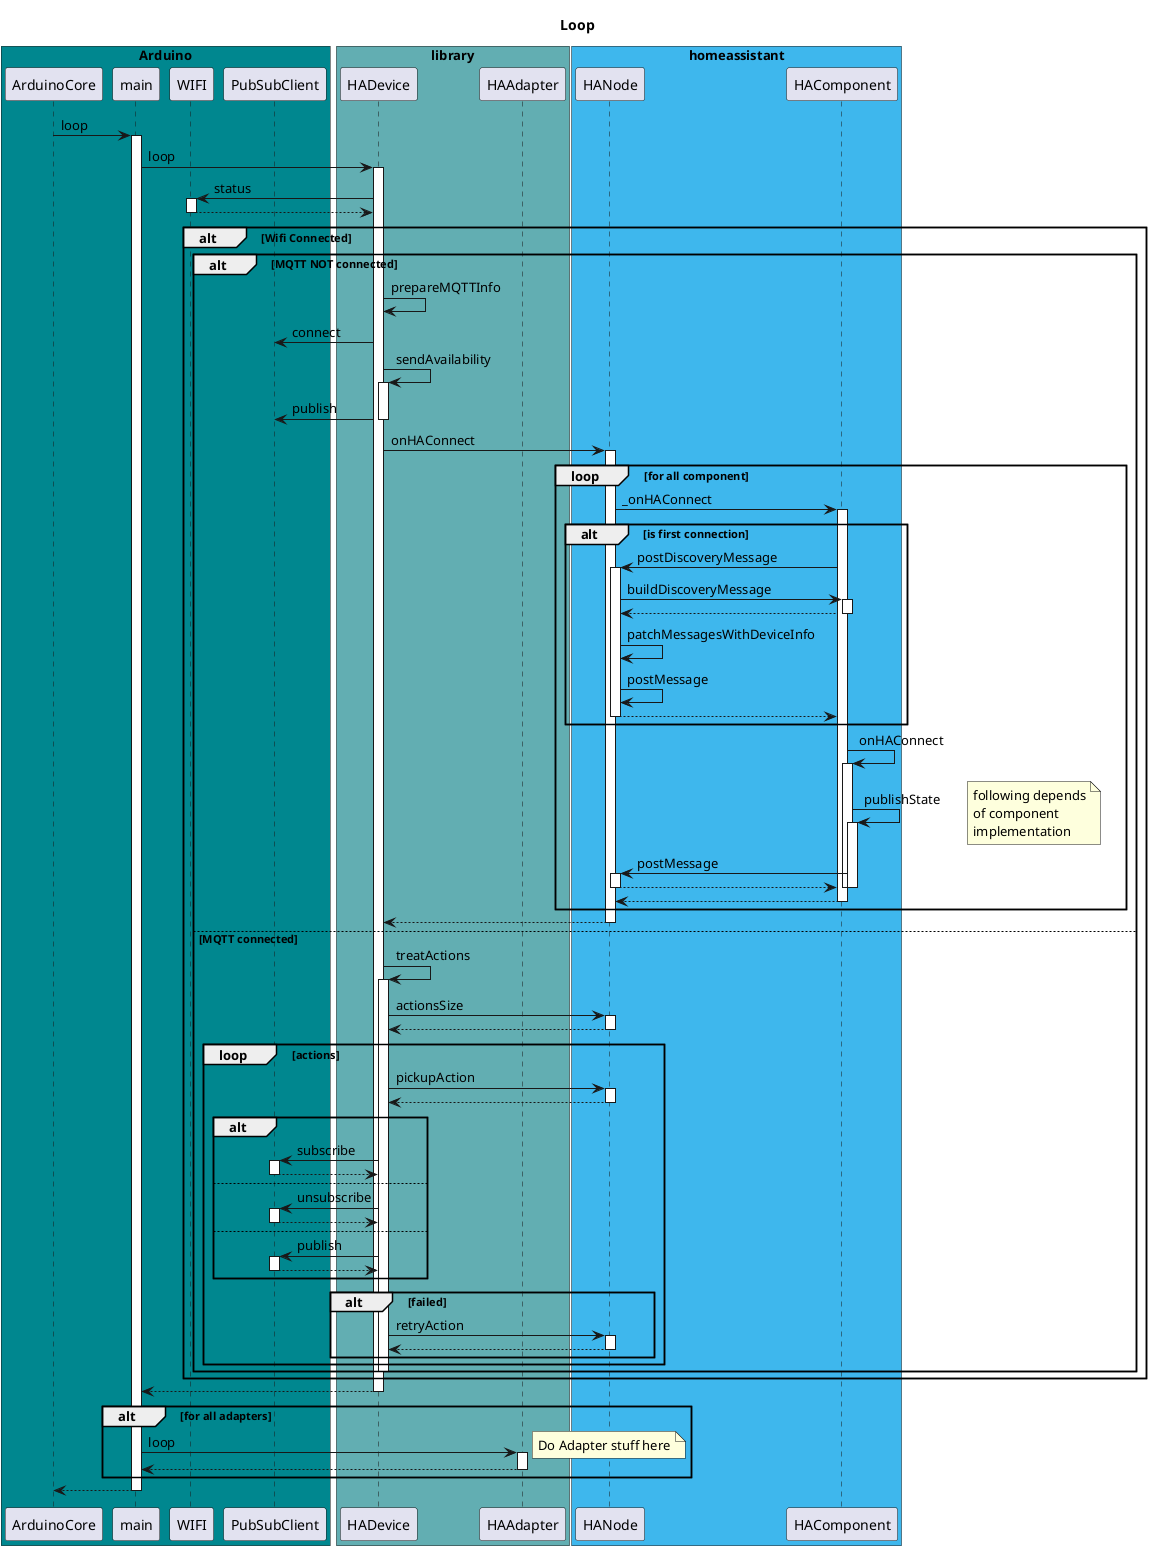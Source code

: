 @startuml
title Loop

box "Arduino" #00878F
participant ArduinoCore
participant main
participant WIFI
participant PubSubClient
end box

box "library" #62AEB2
participant HADevice
participant HAAdapter
end box

box "homeassistant" #3eb7ed
participant HANode
participant HAComponent
end box

ArduinoCore->main : loop
activate main

main->HADevice : loop
activate HADevice
HADevice->WIFI : status
activate WIFI
return

alt Wifi Connected

  alt MQTT NOT connected

    HADevice->HADevice:prepareMQTTInfo
    HADevice->PubSubClient:connect

    HADevice->HADevice:sendAvailability
    activate HADevice
    HADevice->PubSubClient:publish
    deactivate HADevice

    HADevice->HANode:onHAConnect
    activate HANode
    loop for all component
      HANode->HAComponent:_onHAConnect
      activate HAComponent
      alt is first connection
        HAComponent->HANode:postDiscoveryMessage
        activate HANode
        HANode->HAComponent:buildDiscoveryMessage
        activate HAComponent
        return
        HANode->HANode:patchMessagesWithDeviceInfo
        HANode->HANode:postMessage
        return
      end

      HAComponent->HAComponent:onHAConnect
      activate HAComponent
      
      HAComponent->HAComponent:publishState
      note right : following depends\nof component\nimplementation
      activate HAComponent
        HAComponent->HANode:postMessage
        activate HANode
         return
      deactivate HAComponent
      deactivate HAComponent
      
      HANode<--HAComponent:
      deactivate HAComponent
    end
    HADevice<--HANode:
    deactivate HANode

  else MQTT connected
    
    HADevice->HADevice:treatActions
    activate HADevice
      HADevice->HANode:actionsSize
      activate HANode
      return
      loop actions
        
        HADevice->HANode:pickupAction
        activate HANode
        HADevice<--HANode:
        deactivate HANode
        alt
          HADevice->PubSubClient:subscribe
          activate PubSubClient
          return
        else
          HADevice->PubSubClient:unsubscribe
          activate PubSubClient
          return
        else
          HADevice->PubSubClient:publish
          activate PubSubClient
          return
        end
        alt failed
          HADevice->HANode:retryAction
          activate HANode
          return
        end
      end
    deactivate HADevice
  end
end

main<--HADevice:
deactivate HADevice

alt for all adapters
  main->HAAdapter : loop
  activate HAAdapter
  note right : Do Adapter stuff here
  return
end



ArduinoCore<--main :
deactivate main
@enduml